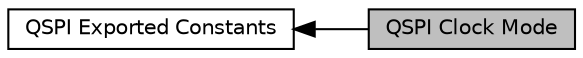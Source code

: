digraph "QSPI Clock Mode"
{
  edge [fontname="Helvetica",fontsize="10",labelfontname="Helvetica",labelfontsize="10"];
  node [fontname="Helvetica",fontsize="10",shape=record];
  rankdir=LR;
  Node1 [label="QSPI Exported Constants",height=0.2,width=0.4,color="black", fillcolor="white", style="filled",URL="$group___q_s_p_i___exported___constants.html"];
  Node0 [label="QSPI Clock Mode",height=0.2,width=0.4,color="black", fillcolor="grey75", style="filled", fontcolor="black"];
  Node1->Node0 [shape=plaintext, dir="back", style="solid"];
}

